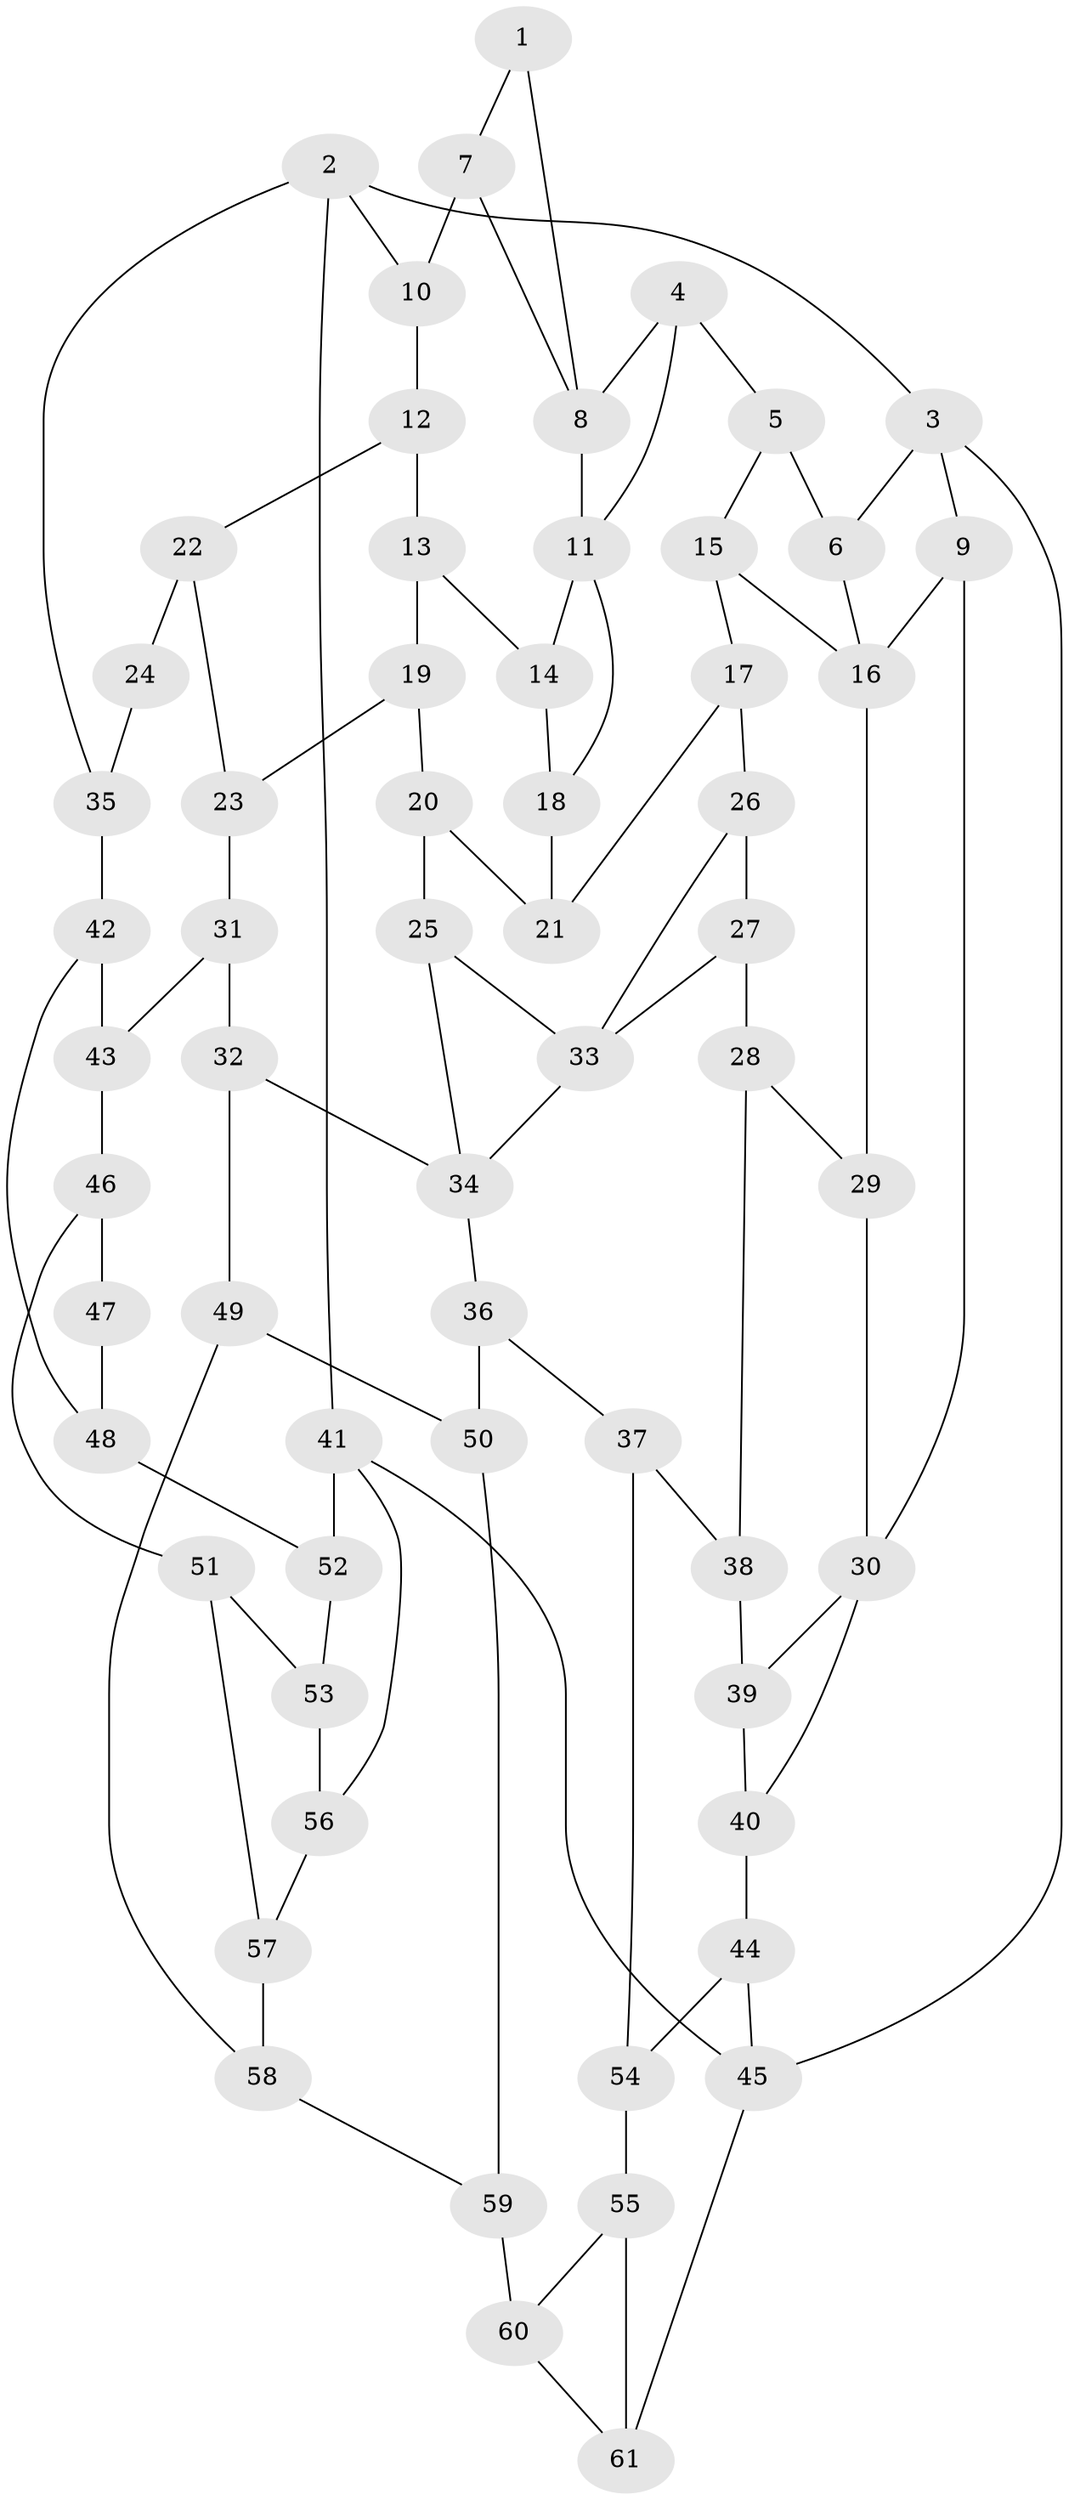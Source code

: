 // original degree distribution, {3: 0.03488372093023256, 4: 0.22093023255813954, 5: 0.5232558139534884, 6: 0.22093023255813954}
// Generated by graph-tools (version 1.1) at 2025/38/03/04/25 23:38:34]
// undirected, 61 vertices, 95 edges
graph export_dot {
  node [color=gray90,style=filled];
  1;
  2;
  3;
  4;
  5;
  6;
  7;
  8;
  9;
  10;
  11;
  12;
  13;
  14;
  15;
  16;
  17;
  18;
  19;
  20;
  21;
  22;
  23;
  24;
  25;
  26;
  27;
  28;
  29;
  30;
  31;
  32;
  33;
  34;
  35;
  36;
  37;
  38;
  39;
  40;
  41;
  42;
  43;
  44;
  45;
  46;
  47;
  48;
  49;
  50;
  51;
  52;
  53;
  54;
  55;
  56;
  57;
  58;
  59;
  60;
  61;
  1 -- 7 [weight=1.0];
  1 -- 8 [weight=1.0];
  2 -- 3 [weight=1.0];
  2 -- 10 [weight=1.0];
  2 -- 35 [weight=1.0];
  2 -- 41 [weight=1.0];
  3 -- 6 [weight=1.0];
  3 -- 9 [weight=1.0];
  3 -- 45 [weight=1.0];
  4 -- 5 [weight=1.0];
  4 -- 8 [weight=1.0];
  4 -- 11 [weight=1.0];
  5 -- 6 [weight=1.0];
  5 -- 15 [weight=1.0];
  6 -- 16 [weight=1.0];
  7 -- 8 [weight=1.0];
  7 -- 10 [weight=2.0];
  8 -- 11 [weight=1.0];
  9 -- 16 [weight=1.0];
  9 -- 30 [weight=1.0];
  10 -- 12 [weight=1.0];
  11 -- 14 [weight=1.0];
  11 -- 18 [weight=1.0];
  12 -- 13 [weight=1.0];
  12 -- 22 [weight=1.0];
  13 -- 14 [weight=1.0];
  13 -- 19 [weight=1.0];
  14 -- 18 [weight=1.0];
  15 -- 16 [weight=1.0];
  15 -- 17 [weight=1.0];
  16 -- 29 [weight=1.0];
  17 -- 21 [weight=1.0];
  17 -- 26 [weight=1.0];
  18 -- 21 [weight=2.0];
  19 -- 20 [weight=1.0];
  19 -- 23 [weight=1.0];
  20 -- 21 [weight=1.0];
  20 -- 25 [weight=1.0];
  22 -- 23 [weight=1.0];
  22 -- 24 [weight=2.0];
  23 -- 31 [weight=1.0];
  24 -- 35 [weight=2.0];
  25 -- 33 [weight=1.0];
  25 -- 34 [weight=1.0];
  26 -- 27 [weight=1.0];
  26 -- 33 [weight=1.0];
  27 -- 28 [weight=1.0];
  27 -- 33 [weight=1.0];
  28 -- 29 [weight=1.0];
  28 -- 38 [weight=1.0];
  29 -- 30 [weight=1.0];
  30 -- 39 [weight=1.0];
  30 -- 40 [weight=1.0];
  31 -- 32 [weight=1.0];
  31 -- 43 [weight=1.0];
  32 -- 34 [weight=1.0];
  32 -- 49 [weight=1.0];
  33 -- 34 [weight=1.0];
  34 -- 36 [weight=1.0];
  35 -- 42 [weight=1.0];
  36 -- 37 [weight=1.0];
  36 -- 50 [weight=1.0];
  37 -- 38 [weight=1.0];
  37 -- 54 [weight=1.0];
  38 -- 39 [weight=2.0];
  39 -- 40 [weight=1.0];
  40 -- 44 [weight=1.0];
  41 -- 45 [weight=1.0];
  41 -- 52 [weight=1.0];
  41 -- 56 [weight=1.0];
  42 -- 43 [weight=1.0];
  42 -- 48 [weight=1.0];
  43 -- 46 [weight=1.0];
  44 -- 45 [weight=1.0];
  44 -- 54 [weight=1.0];
  45 -- 61 [weight=1.0];
  46 -- 47 [weight=1.0];
  46 -- 51 [weight=1.0];
  47 -- 48 [weight=1.0];
  48 -- 52 [weight=2.0];
  49 -- 50 [weight=1.0];
  49 -- 58 [weight=1.0];
  50 -- 59 [weight=1.0];
  51 -- 53 [weight=1.0];
  51 -- 57 [weight=1.0];
  52 -- 53 [weight=1.0];
  53 -- 56 [weight=1.0];
  54 -- 55 [weight=2.0];
  55 -- 60 [weight=1.0];
  55 -- 61 [weight=1.0];
  56 -- 57 [weight=1.0];
  57 -- 58 [weight=2.0];
  58 -- 59 [weight=1.0];
  59 -- 60 [weight=2.0];
  60 -- 61 [weight=1.0];
}
